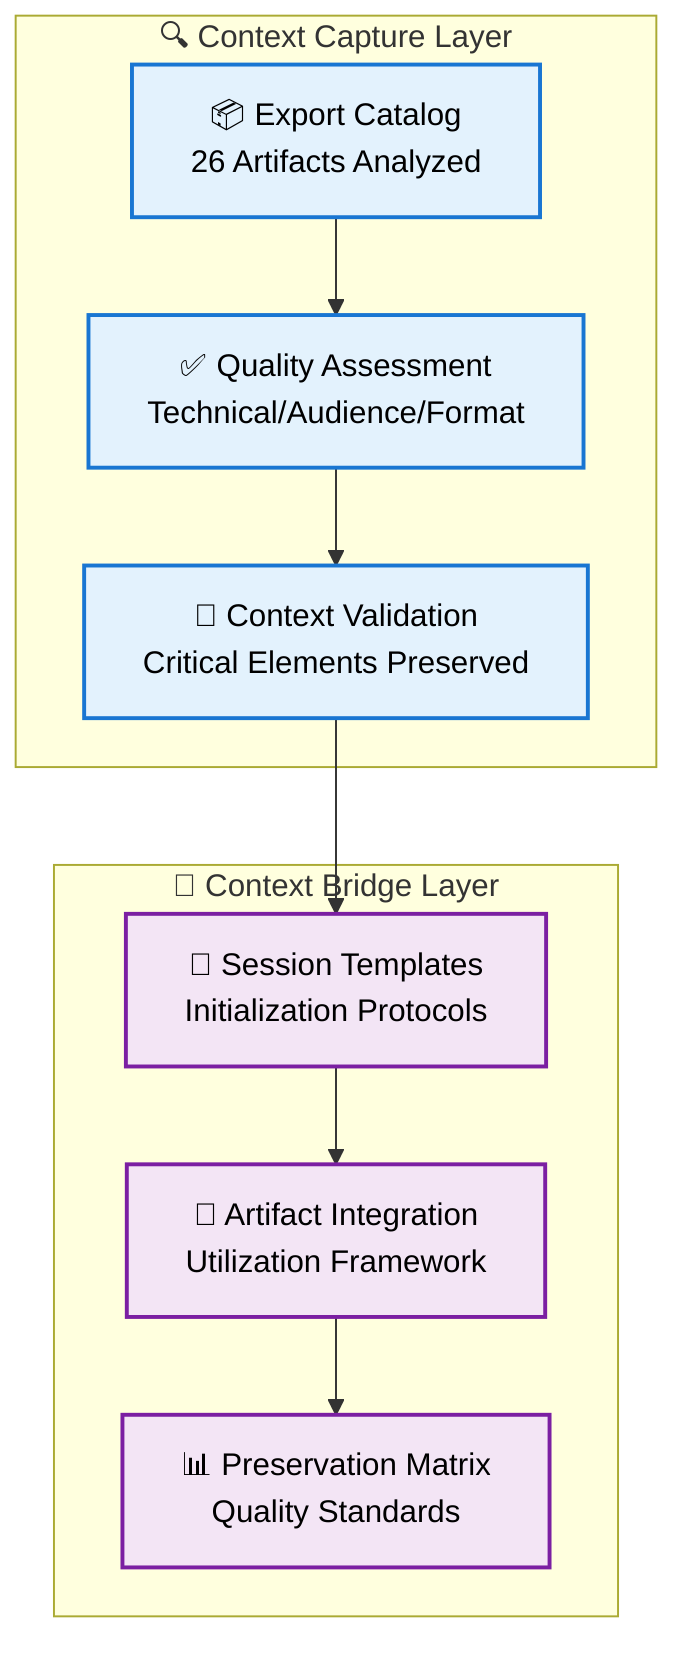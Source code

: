 graph TB
    subgraph ContextCapture["🔍 Context Capture Layer"]
        EC[📦 Export Catalog<br/>26 Artifacts Analyzed]
        QA[✅ Quality Assessment<br/>Technical/Audience/Format]
        CV[🎯 Context Validation<br/>Critical Elements Preserved]
    end

    subgraph ContextBridge["🌉 Context Bridge Layer"]
        ST[📄 Session Templates<br/>Initialization Protocols]
        AI[🔗 Artifact Integration<br/>Utilization Framework]
        PM[📊 Preservation Matrix<br/>Quality Standards]
    end

    EC --> QA
    QA --> CV
    CV --> ST
    ST --> AI
    AI --> PM

    classDef context fill:#e3f2fd,stroke:#1976d2,stroke-width:2px,color:#000000
    classDef bridge fill:#f3e5f5,stroke:#7b1fa2,stroke-width:2px,color:#000000

    class EC,QA,CV context
    class ST,AI,PM bridge
